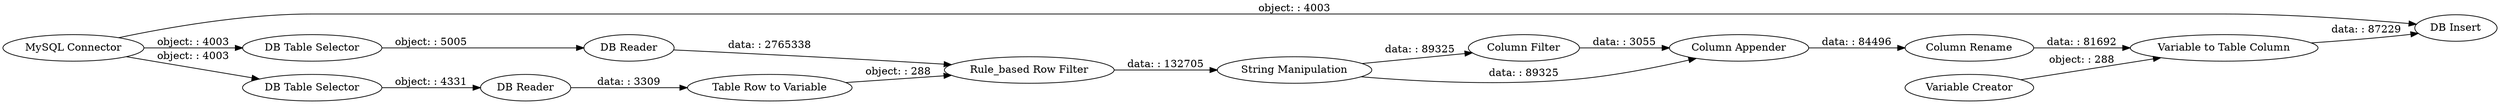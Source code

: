 digraph {
	"-3013789991771013888_130" [label="DB Reader"]
	"-3013789991771013888_43" [label="Column Filter"]
	"-3013789991771013888_69" [label="Variable to Table Column"]
	"-3013789991771013888_40" [label="DB Insert"]
	"-3013789991771013888_39" [label="DB Reader"]
	"-3013789991771013888_71" [label="MySQL Connector"]
	"-3013789991771013888_44" [label="Column Rename"]
	"-3013789991771013888_36" [label="DB Table Selector"]
	"-3013789991771013888_134" [label="Rule_based Row Filter"]
	"-3013789991771013888_38" [label="String Manipulation"]
	"-3013789991771013888_133" [label="Table Row to Variable"]
	"-3013789991771013888_52" [label="Variable Creator"]
	"-3013789991771013888_42" [label="Column Appender"]
	"-3013789991771013888_131" [label="DB Table Selector"]
	"-3013789991771013888_38" -> "-3013789991771013888_42" [label="data: : 89325"]
	"-3013789991771013888_36" -> "-3013789991771013888_39" [label="object: : 5005"]
	"-3013789991771013888_38" -> "-3013789991771013888_43" [label="data: : 89325"]
	"-3013789991771013888_131" -> "-3013789991771013888_130" [label="object: : 4331"]
	"-3013789991771013888_71" -> "-3013789991771013888_131" [label="object: : 4003"]
	"-3013789991771013888_130" -> "-3013789991771013888_133" [label="data: : 3309"]
	"-3013789991771013888_43" -> "-3013789991771013888_42" [label="data: : 3055"]
	"-3013789991771013888_42" -> "-3013789991771013888_44" [label="data: : 84496"]
	"-3013789991771013888_39" -> "-3013789991771013888_134" [label="data: : 2765338"]
	"-3013789991771013888_69" -> "-3013789991771013888_40" [label="data: : 87229"]
	"-3013789991771013888_71" -> "-3013789991771013888_36" [label="object: : 4003"]
	"-3013789991771013888_71" -> "-3013789991771013888_40" [label="object: : 4003"]
	"-3013789991771013888_133" -> "-3013789991771013888_134" [label="object: : 288"]
	"-3013789991771013888_134" -> "-3013789991771013888_38" [label="data: : 132705"]
	"-3013789991771013888_52" -> "-3013789991771013888_69" [label="object: : 288"]
	"-3013789991771013888_44" -> "-3013789991771013888_69" [label="data: : 81692"]
	rankdir=LR
}
